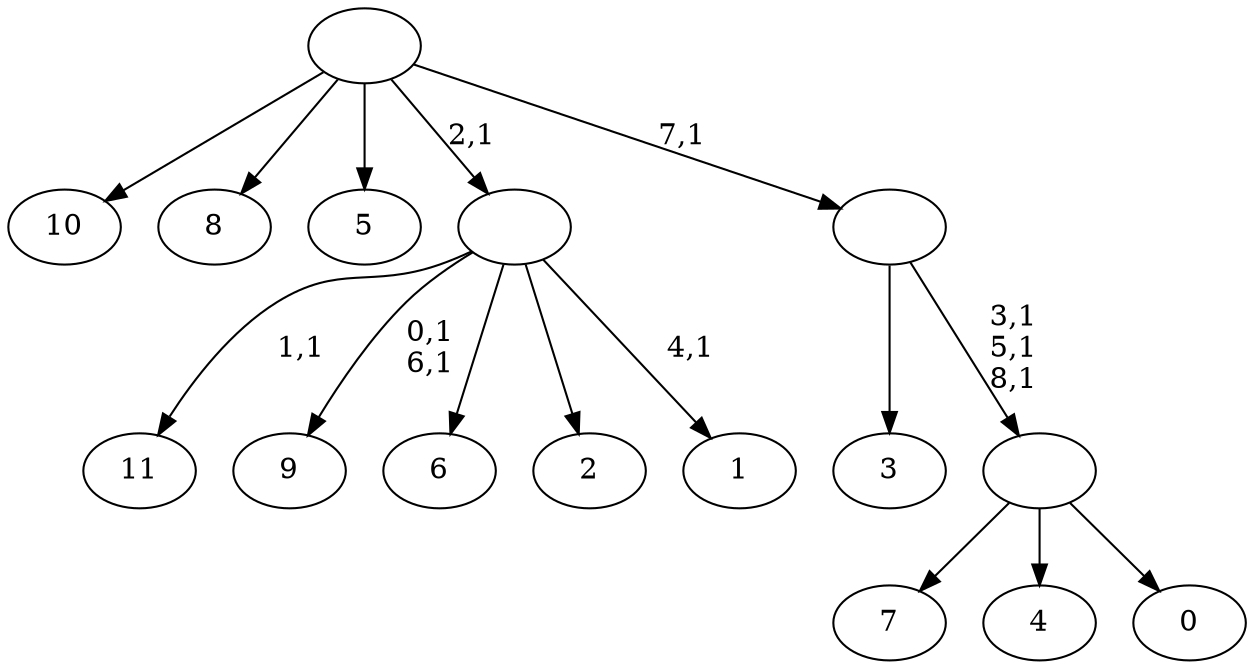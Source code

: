digraph T {
	21 [label="11"]
	19 [label="10"]
	18 [label="9"]
	15 [label="8"]
	14 [label="7"]
	13 [label="6"]
	12 [label="5"]
	11 [label="4"]
	10 [label="3"]
	9 [label="2"]
	8 [label="1"]
	6 [label=""]
	5 [label="0"]
	4 [label=""]
	1 [label=""]
	0 [label=""]
	6 -> 8 [label="4,1"]
	6 -> 18 [label="0,1\n6,1"]
	6 -> 21 [label="1,1"]
	6 -> 13 [label=""]
	6 -> 9 [label=""]
	4 -> 14 [label=""]
	4 -> 11 [label=""]
	4 -> 5 [label=""]
	1 -> 4 [label="3,1\n5,1\n8,1"]
	1 -> 10 [label=""]
	0 -> 19 [label=""]
	0 -> 15 [label=""]
	0 -> 12 [label=""]
	0 -> 6 [label="2,1"]
	0 -> 1 [label="7,1"]
}
